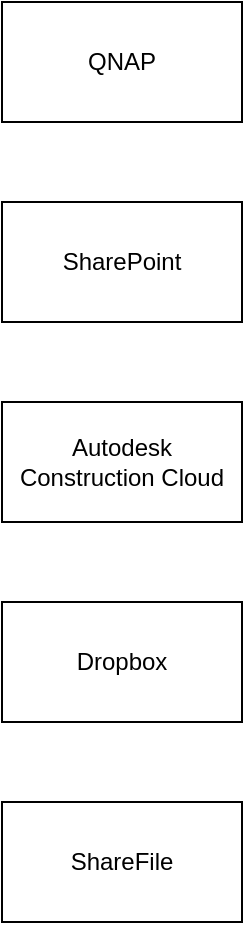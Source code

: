 <mxfile version="28.2.2">
  <diagram name="Storage Network Topology" id="p18TeZJ3zMTHlX8Dwp5H">
    <mxGraphModel dx="475" dy="765" grid="1" gridSize="10" guides="1" tooltips="1" connect="1" arrows="1" fold="1" page="1" pageScale="1" pageWidth="850" pageHeight="1100" math="0" shadow="0">
      <root>
        <mxCell id="0" />
        <mxCell id="1" parent="0" />
        <mxCell id="3Ri8XmNo6DGIUg8ZqO_S-1" value="QNAP" style="whiteSpace=wrap;html=1;" vertex="1" parent="1">
          <mxGeometry x="110" y="220" width="120" height="60" as="geometry" />
        </mxCell>
        <mxCell id="3Ri8XmNo6DGIUg8ZqO_S-2" value="SharePoint" style="whiteSpace=wrap;html=1;" vertex="1" parent="1">
          <mxGeometry x="110" y="320" width="120" height="60" as="geometry" />
        </mxCell>
        <mxCell id="3Ri8XmNo6DGIUg8ZqO_S-3" value="Autodesk Construction Cloud" style="whiteSpace=wrap;html=1;" vertex="1" parent="1">
          <mxGeometry x="110" y="420" width="120" height="60" as="geometry" />
        </mxCell>
        <mxCell id="3Ri8XmNo6DGIUg8ZqO_S-4" value="Dropbox" style="whiteSpace=wrap;html=1;" vertex="1" parent="1">
          <mxGeometry x="110" y="520" width="120" height="60" as="geometry" />
        </mxCell>
        <mxCell id="3Ri8XmNo6DGIUg8ZqO_S-5" value="ShareFile" style="whiteSpace=wrap;html=1;" vertex="1" parent="1">
          <mxGeometry x="110" y="620" width="120" height="60" as="geometry" />
        </mxCell>
      </root>
    </mxGraphModel>
  </diagram>
</mxfile>
